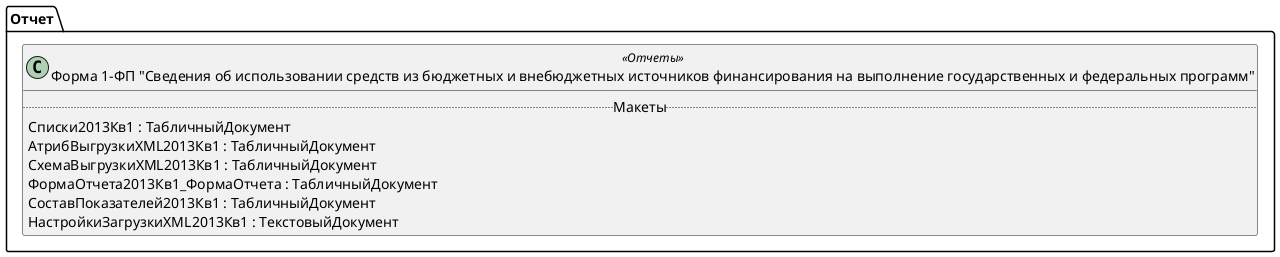 ﻿@startuml РегламентированныйОтчетСтатистикаФорма1ФП
'!include templates.wsd
'..\include templates.wsd
class Отчет.РегламентированныйОтчетСтатистикаФорма1ФП as "Форма 1-ФП "Сведения об использовании средств из бюджетных и внебюджетных источников финансирования на выполнение государственных и федеральных программ"" <<Отчеты>>
{
..Макеты..
Списки2013Кв1 : ТабличныйДокумент
АтрибВыгрузкиXML2013Кв1 : ТабличныйДокумент
СхемаВыгрузкиXML2013Кв1 : ТабличныйДокумент
ФормаОтчета2013Кв1_ФормаОтчета : ТабличныйДокумент
СоставПоказателей2013Кв1 : ТабличныйДокумент
НастройкиЗагрузкиXML2013Кв1 : ТекстовыйДокумент
}
@enduml
